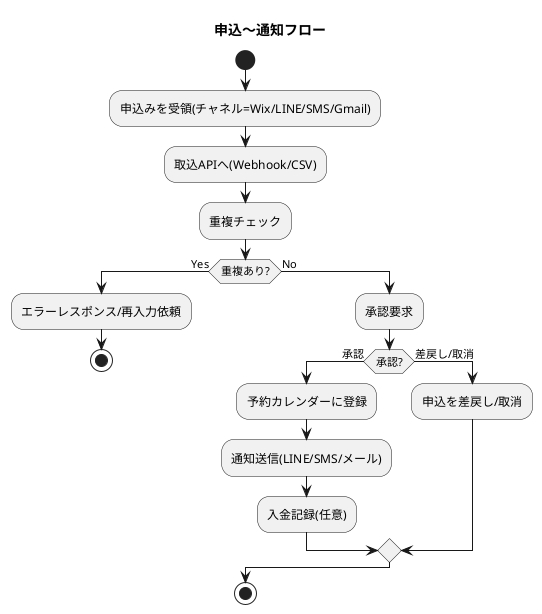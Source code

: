 @startuml
title 申込〜通知フロー
start
:申込みを受領(チャネル=Wix/LINE/SMS/Gmail);
:取込APIへ(Webhook/CSV);
:重複チェック;
if (重複あり?) then (Yes)
:エラーレスポンス/再入力依頼;
stop
else (No)
:承認要求;
if (承認?) then (承認)
:予約カレンダーに登録;
:通知送信(LINE/SMS/メール);
:入金記録(任意);
else (差戻し/取消)
:申込を差戻し/取消;
endif
endif
stop
@enduml